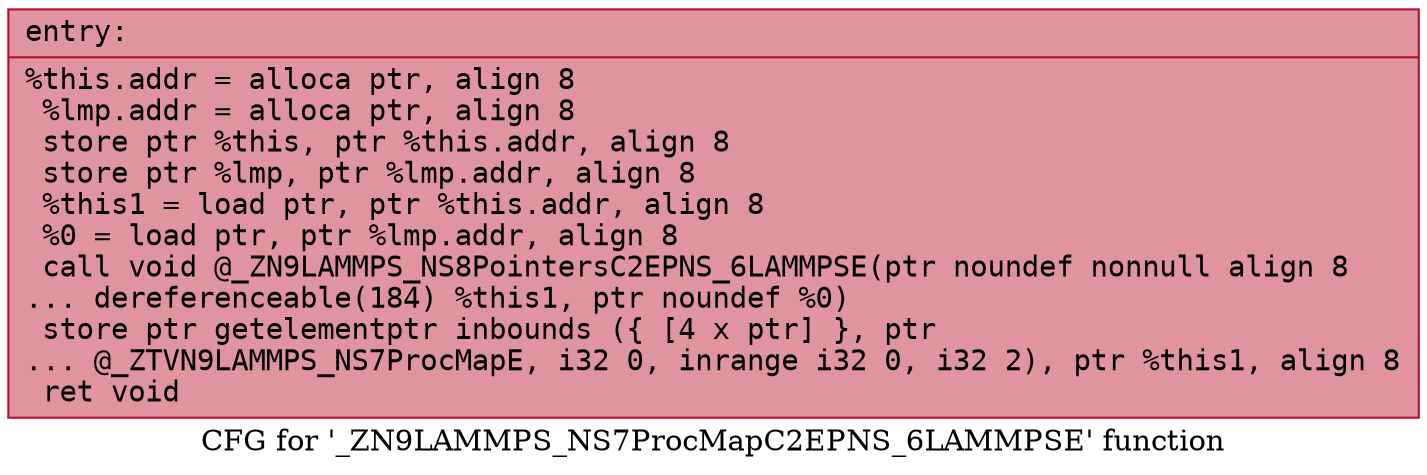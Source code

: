 digraph "CFG for '_ZN9LAMMPS_NS7ProcMapC2EPNS_6LAMMPSE' function" {
	label="CFG for '_ZN9LAMMPS_NS7ProcMapC2EPNS_6LAMMPSE' function";

	Node0x56099a47cdf0 [shape=record,color="#b70d28ff", style=filled, fillcolor="#b70d2870" fontname="Courier",label="{entry:\l|  %this.addr = alloca ptr, align 8\l  %lmp.addr = alloca ptr, align 8\l  store ptr %this, ptr %this.addr, align 8\l  store ptr %lmp, ptr %lmp.addr, align 8\l  %this1 = load ptr, ptr %this.addr, align 8\l  %0 = load ptr, ptr %lmp.addr, align 8\l  call void @_ZN9LAMMPS_NS8PointersC2EPNS_6LAMMPSE(ptr noundef nonnull align 8\l... dereferenceable(184) %this1, ptr noundef %0)\l  store ptr getelementptr inbounds (\{ [4 x ptr] \}, ptr\l... @_ZTVN9LAMMPS_NS7ProcMapE, i32 0, inrange i32 0, i32 2), ptr %this1, align 8\l  ret void\l}"];
}
